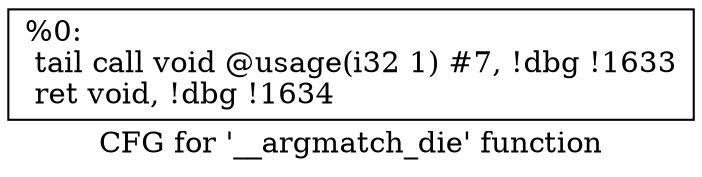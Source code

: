 digraph "CFG for '__argmatch_die' function" {
	label="CFG for '__argmatch_die' function";

	Node0x11dd120 [shape=record,label="{%0:\l  tail call void @usage(i32 1) #7, !dbg !1633\l  ret void, !dbg !1634\l}"];
}
